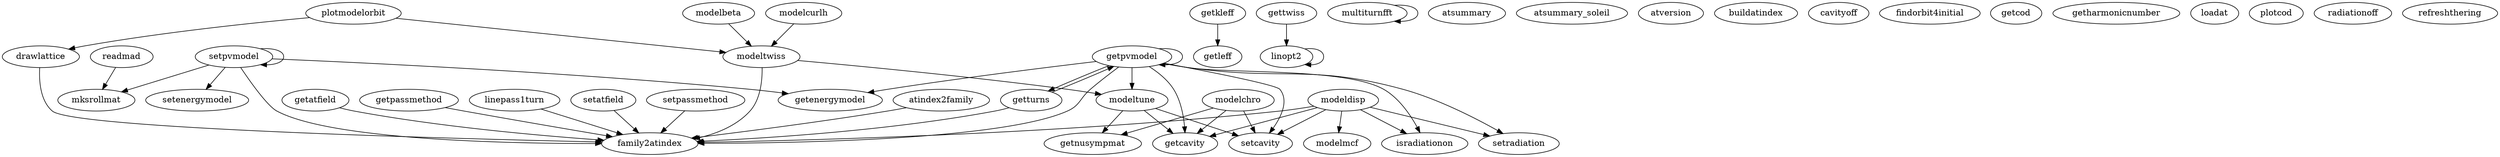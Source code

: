 /* Created by mdot for Matlab */
digraph m2html {
  atindex2family -> family2atindex;
  drawlattice -> family2atindex;
  getatfield -> family2atindex;
  getkleff -> getleff;
  getpassmethod -> family2atindex;
  getpvmodel -> family2atindex;
  getpvmodel -> getcavity;
  getpvmodel -> getenergymodel;
  getpvmodel -> getpvmodel;
  getpvmodel -> getturns;
  getpvmodel -> isradiationon;
  getpvmodel -> modeltune;
  getpvmodel -> setcavity;
  getpvmodel -> setradiation;
  getturns -> family2atindex;
  getturns -> getpvmodel;
  gettwiss -> linopt2;
  linepass1turn -> family2atindex;
  linopt2 -> linopt2;
  modelbeta -> modeltwiss;
  modelchro -> getcavity;
  modelchro -> getnusympmat;
  modelchro -> setcavity;
  modelcurlh -> modeltwiss;
  modeldisp -> family2atindex;
  modeldisp -> getcavity;
  modeldisp -> isradiationon;
  modeldisp -> modelmcf;
  modeldisp -> setcavity;
  modeldisp -> setradiation;
  modeltune -> getcavity;
  modeltune -> getnusympmat;
  modeltune -> setcavity;
  modeltwiss -> family2atindex;
  modeltwiss -> modeltune;
  multiturnfft -> multiturnfft;
  plotmodelorbit -> drawlattice;
  plotmodelorbit -> modeltwiss;
  readmad -> mksrollmat;
  setatfield -> family2atindex;
  setpassmethod -> family2atindex;
  setpvmodel -> family2atindex;
  setpvmodel -> getenergymodel;
  setpvmodel -> mksrollmat;
  setpvmodel -> setenergymodel;
  setpvmodel -> setpvmodel;

  atindex2family [URL="atindex2family.html"];
  atsummary [URL="atsummary.html"];
  atsummary_soleil [URL="atsummary_soleil.html"];
  atversion [URL="atversion.html"];
  buildatindex [URL="buildatindex.html"];
  cavityoff [URL="cavityoff.html"];
  drawlattice [URL="drawlattice.html"];
  family2atindex [URL="family2atindex.html"];
  findorbit4initial [URL="findorbit4initial.html"];
  getatfield [URL="getatfield.html"];
  getcavity [URL="getcavity.html"];
  getcod [URL="getcod.html"];
  getenergymodel [URL="getenergymodel.html"];
  getharmonicnumber [URL="getharmonicnumber.html"];
  getkleff [URL="getkleff.html"];
  getleff [URL="getleff.html"];
  getnusympmat [URL="getnusympmat.html"];
  getpassmethod [URL="getpassmethod.html"];
  getpvmodel [URL="getpvmodel.html"];
  getturns [URL="getturns.html"];
  gettwiss [URL="gettwiss.html"];
  isradiationon [URL="isradiationon.html"];
  linepass1turn [URL="linepass1turn.html"];
  linopt2 [URL="linopt2.html"];
  loadat [URL="loadat.html"];
  mksrollmat [URL="mksrollmat.html"];
  modelbeta [URL="modelbeta.html"];
  modelchro [URL="modelchro.html"];
  modelcurlh [URL="modelcurlh.html"];
  modeldisp [URL="modeldisp.html"];
  modelmcf [URL="modelmcf.html"];
  modeltune [URL="modeltune.html"];
  modeltwiss [URL="modeltwiss.html"];
  multiturnfft [URL="multiturnfft.html"];
  plotcod [URL="plotcod.html"];
  plotmodelorbit [URL="plotmodelorbit.html"];
  radiationoff [URL="radiationoff.html"];
  readmad [URL="readmad.html"];
  refreshthering [URL="refreshthering.html"];
  setatfield [URL="setatfield.html"];
  setcavity [URL="setcavity.html"];
  setenergymodel [URL="setenergymodel.html"];
  setpassmethod [URL="setpassmethod.html"];
  setpvmodel [URL="setpvmodel.html"];
  setradiation [URL="setradiation.html"];
}